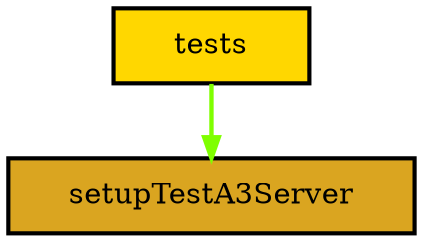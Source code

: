 digraph "Diagram of: Test.Thentos.Backend.Api.Adhocracy3" {
    node [margin="0.4,0.1"
         ,style=filled];
    1 [label=setupTestA3Server
      ,shape=box
      ,fillcolor=goldenrod
      ,style="filled,bold"];
    2 [label=tests
      ,shape=box
      ,fillcolor=gold
      ,style="filled,bold"];
    2 -> 1 [penwidth=2.09861228866811
           ,color=chartreuse];
}
